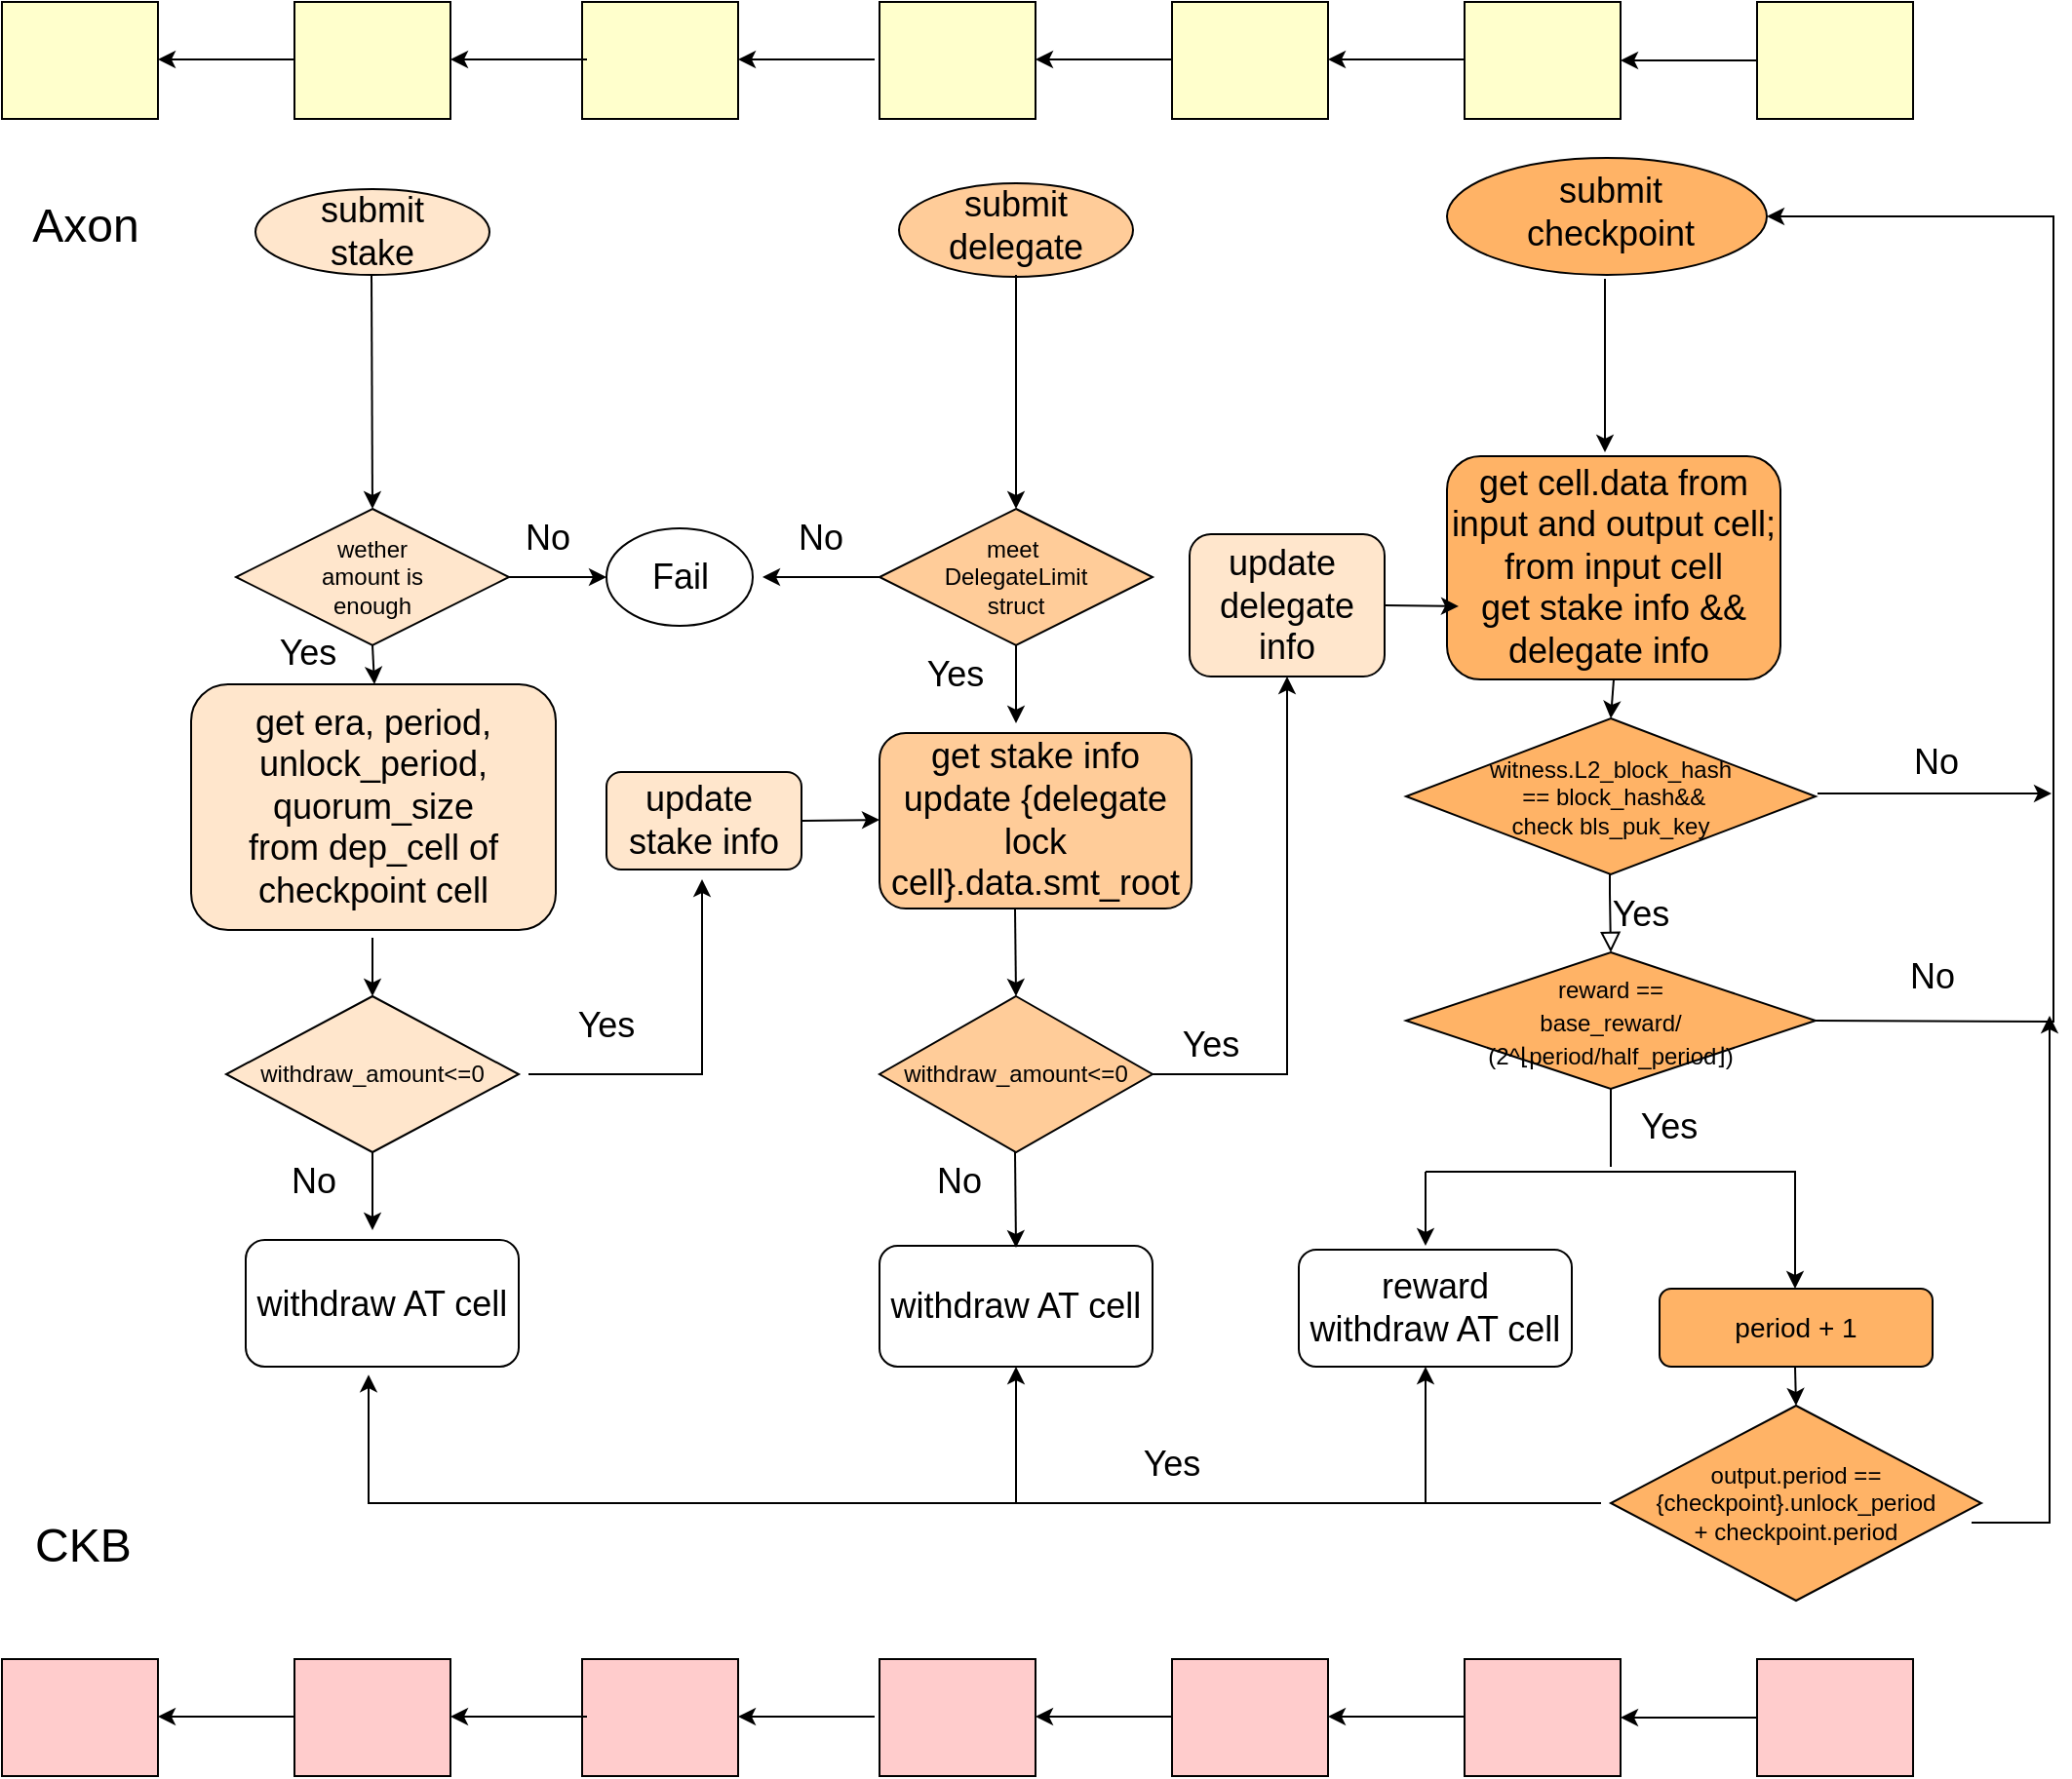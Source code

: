<mxfile version="20.8.14" type="github">
  <diagram id="C5RBs43oDa-KdzZeNtuy" name="Page-1">
    <mxGraphModel dx="1498" dy="956" grid="1" gridSize="10" guides="0" tooltips="1" connect="1" arrows="1" fold="1" page="0" pageScale="1" pageWidth="827" pageHeight="1169" math="0" shadow="0">
      <root>
        <mxCell id="WIyWlLk6GJQsqaUBKTNV-0" />
        <mxCell id="WIyWlLk6GJQsqaUBKTNV-1" parent="WIyWlLk6GJQsqaUBKTNV-0" />
        <mxCell id="JFZDc9M5QBFUGFOhNHaX-1" value="" style="ellipse;whiteSpace=wrap;html=1;fillColor=#FFB366;" parent="WIyWlLk6GJQsqaUBKTNV-1" vertex="1">
          <mxGeometry x="501" y="-100" width="164" height="60" as="geometry" />
        </mxCell>
        <mxCell id="JFZDc9M5QBFUGFOhNHaX-2" value="&lt;font style=&quot;font-size: 18px;&quot;&gt;submit&lt;br&gt;checkpoint&lt;/font&gt;" style="text;strokeColor=none;align=center;fillColor=none;html=1;verticalAlign=middle;whiteSpace=wrap;rounded=0;" parent="WIyWlLk6GJQsqaUBKTNV-1" vertex="1">
          <mxGeometry x="530" y="-100" width="110" height="56" as="geometry" />
        </mxCell>
        <mxCell id="JFZDc9M5QBFUGFOhNHaX-8" value="" style="rhombus;whiteSpace=wrap;html=1;fillColor=#FFB366;" parent="WIyWlLk6GJQsqaUBKTNV-1" vertex="1">
          <mxGeometry x="480" y="187.5" width="210" height="80" as="geometry" />
        </mxCell>
        <mxCell id="JFZDc9M5QBFUGFOhNHaX-7" value="witness.L2_block_hash&lt;br&gt;&amp;nbsp;==&amp;nbsp;block_hash&amp;amp;&amp;amp;&lt;br&gt;check&amp;nbsp;bls_puk_key" style="text;strokeColor=none;align=center;fillColor=none;html=1;verticalAlign=middle;whiteSpace=wrap;rounded=0;" parent="WIyWlLk6GJQsqaUBKTNV-1" vertex="1">
          <mxGeometry x="500" y="187.5" width="170" height="80" as="geometry" />
        </mxCell>
        <mxCell id="JFZDc9M5QBFUGFOhNHaX-15" value="" style="rhombus;whiteSpace=wrap;html=1;fontSize=14;fillColor=#FFB366;" parent="WIyWlLk6GJQsqaUBKTNV-1" vertex="1">
          <mxGeometry x="480" y="307.5" width="210" height="70" as="geometry" />
        </mxCell>
        <mxCell id="JFZDc9M5QBFUGFOhNHaX-16" value="&lt;font style=&quot;font-size: 12px;&quot;&gt;reward == base_reward/ (2^⌊period/half_period⌋)&lt;/font&gt;" style="text;strokeColor=none;align=center;fillColor=none;html=1;verticalAlign=middle;whiteSpace=wrap;rounded=0;fontSize=14;" parent="WIyWlLk6GJQsqaUBKTNV-1" vertex="1">
          <mxGeometry x="555" y="327.5" width="60" height="30" as="geometry" />
        </mxCell>
        <mxCell id="JFZDc9M5QBFUGFOhNHaX-29" value="&lt;font style=&quot;font-size: 18px;&quot;&gt;Yes&lt;/font&gt;" style="edgeStyle=orthogonalEdgeStyle;rounded=0;html=1;jettySize=auto;orthogonalLoop=1;fontSize=11;endArrow=block;endFill=0;endSize=8;strokeWidth=1;shadow=0;labelBackgroundColor=none;" parent="WIyWlLk6GJQsqaUBKTNV-1" edge="1">
          <mxGeometry x="0.013" y="15" relative="1" as="geometry">
            <mxPoint as="offset" />
            <mxPoint x="584.5" y="267.5" as="sourcePoint" />
            <mxPoint x="585" y="307.5" as="targetPoint" />
            <Array as="points">
              <mxPoint x="585" y="277.5" />
              <mxPoint x="585" y="277.5" />
            </Array>
          </mxGeometry>
        </mxCell>
        <mxCell id="JFZDc9M5QBFUGFOhNHaX-38" value="" style="ellipse;whiteSpace=wrap;html=1;rounded=0;fontFamily=Helvetica;fontSize=12;fontColor=default;fillColor=#FFE6CC;gradientColor=none;" parent="WIyWlLk6GJQsqaUBKTNV-1" vertex="1">
          <mxGeometry x="-110" y="-84" width="120" height="44" as="geometry" />
        </mxCell>
        <mxCell id="JFZDc9M5QBFUGFOhNHaX-39" value="&lt;font style=&quot;font-size: 18px;&quot;&gt;submit&lt;br&gt;stake&lt;/font&gt;" style="text;strokeColor=none;align=center;fillColor=none;html=1;verticalAlign=middle;whiteSpace=wrap;rounded=0;fontSize=12;fontFamily=Helvetica;fontColor=default;" parent="WIyWlLk6GJQsqaUBKTNV-1" vertex="1">
          <mxGeometry x="-80" y="-80" width="60" height="35" as="geometry" />
        </mxCell>
        <mxCell id="JFZDc9M5QBFUGFOhNHaX-41" value="&lt;font style=&quot;&quot;&gt;&lt;font style=&quot;font-size: 18px;&quot;&gt;&lt;font style=&quot;&quot;&gt;get cell.data from&lt;br&gt;input and output cell;&lt;br&gt;&lt;/font&gt;from input cell&lt;br&gt;get stake info &amp;amp;&amp;amp;&lt;br&gt;delegate info&amp;nbsp;&lt;/font&gt;&lt;br&gt;&lt;/font&gt;" style="rounded=1;whiteSpace=wrap;html=1;fontSize=12;glass=0;strokeWidth=1;shadow=0;fillColor=#FFB366;" parent="WIyWlLk6GJQsqaUBKTNV-1" vertex="1">
          <mxGeometry x="501" y="53" width="171" height="114.5" as="geometry" />
        </mxCell>
        <mxCell id="JFZDc9M5QBFUGFOhNHaX-43" value="" style="endArrow=classic;html=1;rounded=0;fontSize=12;" parent="WIyWlLk6GJQsqaUBKTNV-1" edge="1">
          <mxGeometry width="50" height="50" relative="1" as="geometry">
            <mxPoint x="582" y="-38" as="sourcePoint" />
            <mxPoint x="582" y="51" as="targetPoint" />
          </mxGeometry>
        </mxCell>
        <mxCell id="JFZDc9M5QBFUGFOhNHaX-45" value="" style="ellipse;whiteSpace=wrap;html=1;rounded=0;fontFamily=Helvetica;fontSize=12;fontColor=default;fillColor=#FFCC99;gradientColor=none;" parent="WIyWlLk6GJQsqaUBKTNV-1" vertex="1">
          <mxGeometry x="220" y="-87" width="120" height="48" as="geometry" />
        </mxCell>
        <mxCell id="JFZDc9M5QBFUGFOhNHaX-46" value="&lt;font style=&quot;font-size: 18px;&quot;&gt;submit&lt;br&gt;delegate&lt;/font&gt;" style="text;strokeColor=none;align=center;fillColor=none;html=1;verticalAlign=middle;whiteSpace=wrap;rounded=0;fontSize=12;fontFamily=Helvetica;fontColor=default;" parent="WIyWlLk6GJQsqaUBKTNV-1" vertex="1">
          <mxGeometry x="250" y="-82.5" width="60" height="35" as="geometry" />
        </mxCell>
        <mxCell id="JFZDc9M5QBFUGFOhNHaX-50" value="&lt;font style=&quot;&quot;&gt;&lt;font style=&quot;font-size: 18px;&quot;&gt;get&amp;nbsp;era, period, unlock_period,&lt;br&gt;quorum_size&lt;br&gt;from dep_cell of&lt;br&gt;checkpoint cell&lt;/font&gt;&lt;br&gt;&lt;/font&gt;" style="rounded=1;whiteSpace=wrap;html=1;fontSize=12;glass=0;strokeWidth=1;shadow=0;fillColor=#FFE6CC;" parent="WIyWlLk6GJQsqaUBKTNV-1" vertex="1">
          <mxGeometry x="-143" y="170" width="187" height="126" as="geometry" />
        </mxCell>
        <mxCell id="JFZDc9M5QBFUGFOhNHaX-51" value="withdraw_amount&amp;lt;=0" style="rhombus;whiteSpace=wrap;html=1;rounded=0;fontFamily=Helvetica;fontSize=12;fontColor=default;fillColor=#FFE6CC;gradientColor=none;" parent="WIyWlLk6GJQsqaUBKTNV-1" vertex="1">
          <mxGeometry x="-125" y="330" width="150" height="80" as="geometry" />
        </mxCell>
        <mxCell id="JFZDc9M5QBFUGFOhNHaX-53" value="&lt;font style=&quot;&quot;&gt;&lt;font style=&quot;font-size: 18px;&quot;&gt;withdraw AT cell&lt;/font&gt;&lt;br&gt;&lt;/font&gt;" style="rounded=1;whiteSpace=wrap;html=1;fontSize=12;glass=0;strokeWidth=1;shadow=0;" parent="WIyWlLk6GJQsqaUBKTNV-1" vertex="1">
          <mxGeometry x="-115" y="455" width="140" height="65" as="geometry" />
        </mxCell>
        <mxCell id="JFZDc9M5QBFUGFOhNHaX-57" value="&lt;font style=&quot;&quot;&gt;&lt;font style=&quot;font-size: 18px;&quot;&gt;update&amp;nbsp;&lt;br&gt;stake info&lt;/font&gt;&lt;br&gt;&lt;/font&gt;" style="rounded=1;whiteSpace=wrap;html=1;fontSize=12;glass=0;strokeWidth=1;shadow=0;fillColor=#FFE6CC;" parent="WIyWlLk6GJQsqaUBKTNV-1" vertex="1">
          <mxGeometry x="70" y="215" width="100" height="50" as="geometry" />
        </mxCell>
        <mxCell id="JFZDc9M5QBFUGFOhNHaX-58" value="&lt;font style=&quot;&quot;&gt;&lt;font style=&quot;font-size: 18px;&quot;&gt;get stake info&lt;br&gt;update {delegate lock cell}.data.smt_root&lt;/font&gt;&lt;br&gt;&lt;/font&gt;" style="rounded=1;whiteSpace=wrap;html=1;fontSize=12;glass=0;strokeWidth=1;shadow=0;fillColor=#FFCC99;" parent="WIyWlLk6GJQsqaUBKTNV-1" vertex="1">
          <mxGeometry x="210" y="195" width="160" height="90" as="geometry" />
        </mxCell>
        <mxCell id="JFZDc9M5QBFUGFOhNHaX-63" value="" style="endArrow=classic;html=1;rounded=0;fontSize=12;" parent="WIyWlLk6GJQsqaUBKTNV-1" edge="1">
          <mxGeometry width="50" height="50" relative="1" as="geometry">
            <mxPoint x="770" y="600" as="sourcePoint" />
            <mxPoint x="810" y="340" as="targetPoint" />
            <Array as="points">
              <mxPoint x="810" y="600" />
            </Array>
          </mxGeometry>
        </mxCell>
        <mxCell id="JFZDc9M5QBFUGFOhNHaX-64" value="" style="endArrow=classic;html=1;rounded=0;fontSize=12;" parent="WIyWlLk6GJQsqaUBKTNV-1" edge="1">
          <mxGeometry width="50" height="50" relative="1" as="geometry">
            <mxPoint x="170" y="240" as="sourcePoint" />
            <mxPoint x="210" y="239.5" as="targetPoint" />
          </mxGeometry>
        </mxCell>
        <mxCell id="JFZDc9M5QBFUGFOhNHaX-66" value="meet&amp;nbsp;&lt;br&gt;DelegateLimit&lt;br&gt;struct" style="rhombus;whiteSpace=wrap;html=1;rounded=0;fontFamily=Helvetica;fontSize=12;fontColor=default;fillColor=#FFCC99;gradientColor=none;" parent="WIyWlLk6GJQsqaUBKTNV-1" vertex="1">
          <mxGeometry x="210" y="80" width="140" height="70" as="geometry" />
        </mxCell>
        <mxCell id="JFZDc9M5QBFUGFOhNHaX-67" value="" style="endArrow=classic;html=1;rounded=0;fontFamily=Helvetica;fontSize=12;fontColor=default;entryX=0.5;entryY=0;entryDx=0;entryDy=0;" parent="WIyWlLk6GJQsqaUBKTNV-1" target="JFZDc9M5QBFUGFOhNHaX-66" edge="1">
          <mxGeometry width="50" height="50" relative="1" as="geometry">
            <mxPoint x="280" y="-40" as="sourcePoint" />
            <mxPoint x="250" y="60" as="targetPoint" />
          </mxGeometry>
        </mxCell>
        <mxCell id="JFZDc9M5QBFUGFOhNHaX-68" value="" style="endArrow=classic;html=1;rounded=0;fontFamily=Helvetica;fontSize=12;fontColor=default;entryX=0.5;entryY=0;entryDx=0;entryDy=0;" parent="WIyWlLk6GJQsqaUBKTNV-1" edge="1">
          <mxGeometry width="50" height="50" relative="1" as="geometry">
            <mxPoint x="-50.5" y="-40" as="sourcePoint" />
            <mxPoint x="-50" y="80" as="targetPoint" />
          </mxGeometry>
        </mxCell>
        <mxCell id="JFZDc9M5QBFUGFOhNHaX-71" value="" style="ellipse;whiteSpace=wrap;html=1;rounded=0;fontFamily=Helvetica;fontSize=12;fontColor=default;fillColor=#FFFFFF;gradientColor=none;" parent="WIyWlLk6GJQsqaUBKTNV-1" vertex="1">
          <mxGeometry x="70" y="90" width="75" height="50" as="geometry" />
        </mxCell>
        <mxCell id="JFZDc9M5QBFUGFOhNHaX-72" value="&lt;font style=&quot;font-size: 18px;&quot;&gt;Fail&lt;/font&gt;" style="text;strokeColor=none;align=center;fillColor=none;html=1;verticalAlign=middle;whiteSpace=wrap;rounded=0;fontSize=12;fontFamily=Helvetica;fontColor=default;" parent="WIyWlLk6GJQsqaUBKTNV-1" vertex="1">
          <mxGeometry x="77.5" y="100" width="60" height="30" as="geometry" />
        </mxCell>
        <mxCell id="JFZDc9M5QBFUGFOhNHaX-76" value="" style="endArrow=classic;html=1;rounded=0;fontSize=12;entryX=0.5;entryY=0;entryDx=0;entryDy=0;" parent="WIyWlLk6GJQsqaUBKTNV-1" edge="1" target="JFZDc9M5QBFUGFOhNHaX-51">
          <mxGeometry width="50" height="50" relative="1" as="geometry">
            <mxPoint x="-50" y="300" as="sourcePoint" />
            <mxPoint x="-50" y="200" as="targetPoint" />
          </mxGeometry>
        </mxCell>
        <mxCell id="JFZDc9M5QBFUGFOhNHaX-77" value="withdraw_amount&amp;lt;=0" style="rhombus;whiteSpace=wrap;html=1;rounded=0;fontFamily=Helvetica;fontSize=12;fontColor=default;fillColor=#FFCC99;gradientColor=none;" parent="WIyWlLk6GJQsqaUBKTNV-1" vertex="1">
          <mxGeometry x="210" y="330" width="140" height="80" as="geometry" />
        </mxCell>
        <mxCell id="JFZDc9M5QBFUGFOhNHaX-78" value="&lt;font style=&quot;font-size: 18px;&quot;&gt;Yes&lt;/font&gt;" style="text;strokeColor=none;align=center;fillColor=none;html=1;verticalAlign=middle;whiteSpace=wrap;rounded=0;fontSize=12;fontFamily=Helvetica;fontColor=default;" parent="WIyWlLk6GJQsqaUBKTNV-1" vertex="1">
          <mxGeometry x="350" y="340" width="60" height="30" as="geometry" />
        </mxCell>
        <mxCell id="JFZDc9M5QBFUGFOhNHaX-79" value="" style="endArrow=classic;html=1;rounded=0;fontSize=12;" parent="WIyWlLk6GJQsqaUBKTNV-1" edge="1">
          <mxGeometry width="50" height="50" relative="1" as="geometry">
            <mxPoint x="279.5" y="285" as="sourcePoint" />
            <mxPoint x="280" y="330" as="targetPoint" />
          </mxGeometry>
        </mxCell>
        <mxCell id="JFZDc9M5QBFUGFOhNHaX-81" value="&lt;font style=&quot;&quot;&gt;&lt;font style=&quot;font-size: 18px;&quot;&gt;withdraw AT cell&lt;/font&gt;&lt;br&gt;&lt;/font&gt;" style="rounded=1;whiteSpace=wrap;html=1;fontSize=12;glass=0;strokeWidth=1;shadow=0;" parent="WIyWlLk6GJQsqaUBKTNV-1" vertex="1">
          <mxGeometry x="210" y="458" width="140" height="62" as="geometry" />
        </mxCell>
        <mxCell id="JFZDc9M5QBFUGFOhNHaX-82" value="" style="endArrow=classic;html=1;rounded=0;fontSize=12;entryX=0.5;entryY=1;entryDx=0;entryDy=0;" parent="WIyWlLk6GJQsqaUBKTNV-1" target="JFZDc9M5QBFUGFOhNHaX-81" edge="1">
          <mxGeometry width="50" height="50" relative="1" as="geometry">
            <mxPoint x="280" y="590" as="sourcePoint" />
            <mxPoint x="-290" y="500" as="targetPoint" />
          </mxGeometry>
        </mxCell>
        <mxCell id="JFZDc9M5QBFUGFOhNHaX-83" value="" style="rhombus;whiteSpace=wrap;html=1;rounded=0;fontFamily=Helvetica;fontSize=12;fontColor=default;fillColor=#FFB366;gradientColor=none;" parent="WIyWlLk6GJQsqaUBKTNV-1" vertex="1">
          <mxGeometry x="585" y="540" width="190" height="100" as="geometry" />
        </mxCell>
        <mxCell id="JFZDc9M5QBFUGFOhNHaX-86" value="&lt;font style=&quot;font-size: 18px;&quot;&gt;Yes&lt;/font&gt;" style="text;strokeColor=none;align=center;fillColor=none;html=1;verticalAlign=middle;whiteSpace=wrap;rounded=0;fontSize=12;fontFamily=Helvetica;fontColor=default;" parent="WIyWlLk6GJQsqaUBKTNV-1" vertex="1">
          <mxGeometry x="330" y="555" width="60" height="30" as="geometry" />
        </mxCell>
        <mxCell id="JFZDc9M5QBFUGFOhNHaX-92" value="" style="rounded=0;whiteSpace=wrap;html=1;fontFamily=Helvetica;fontSize=12;fontColor=default;fillColor=#FFFFCC;gradientColor=none;" parent="WIyWlLk6GJQsqaUBKTNV-1" vertex="1">
          <mxGeometry x="-240" y="-180" width="80" height="60" as="geometry" />
        </mxCell>
        <mxCell id="JFZDc9M5QBFUGFOhNHaX-93" value="" style="rounded=0;whiteSpace=wrap;html=1;fontFamily=Helvetica;fontSize=12;fontColor=default;fillColor=#FFFFCC;gradientColor=none;" parent="WIyWlLk6GJQsqaUBKTNV-1" vertex="1">
          <mxGeometry x="-90" y="-180" width="80" height="60" as="geometry" />
        </mxCell>
        <mxCell id="JFZDc9M5QBFUGFOhNHaX-94" value="" style="rounded=0;whiteSpace=wrap;html=1;fontFamily=Helvetica;fontSize=12;fontColor=default;fillColor=#FFFFCC;gradientColor=none;" parent="WIyWlLk6GJQsqaUBKTNV-1" vertex="1">
          <mxGeometry x="57.5" y="-180" width="80" height="60" as="geometry" />
        </mxCell>
        <mxCell id="JFZDc9M5QBFUGFOhNHaX-95" value="" style="rounded=0;whiteSpace=wrap;html=1;fontFamily=Helvetica;fontSize=12;fontColor=default;fillColor=#FFFFCC;gradientColor=none;" parent="WIyWlLk6GJQsqaUBKTNV-1" vertex="1">
          <mxGeometry x="210" y="-180" width="80" height="60" as="geometry" />
        </mxCell>
        <mxCell id="JFZDc9M5QBFUGFOhNHaX-96" value="" style="rounded=0;whiteSpace=wrap;html=1;fontFamily=Helvetica;fontSize=12;fontColor=default;fillColor=#FFFFCC;gradientColor=none;" parent="WIyWlLk6GJQsqaUBKTNV-1" vertex="1">
          <mxGeometry x="360" y="-180" width="80" height="60" as="geometry" />
        </mxCell>
        <mxCell id="JFZDc9M5QBFUGFOhNHaX-97" value="" style="rounded=0;whiteSpace=wrap;html=1;fontFamily=Helvetica;fontSize=12;fontColor=default;fillColor=#FFFFCC;gradientColor=none;" parent="WIyWlLk6GJQsqaUBKTNV-1" vertex="1">
          <mxGeometry x="510" y="-180" width="80" height="60" as="geometry" />
        </mxCell>
        <mxCell id="JFZDc9M5QBFUGFOhNHaX-98" value="" style="rounded=0;whiteSpace=wrap;html=1;fontFamily=Helvetica;fontSize=12;fontColor=default;fillColor=#FFFFCC;gradientColor=none;" parent="WIyWlLk6GJQsqaUBKTNV-1" vertex="1">
          <mxGeometry x="660" y="-180" width="80" height="60" as="geometry" />
        </mxCell>
        <mxCell id="JFZDc9M5QBFUGFOhNHaX-101" value="" style="endArrow=classic;html=1;rounded=0;fontFamily=Helvetica;fontSize=12;fontColor=default;" parent="WIyWlLk6GJQsqaUBKTNV-1" edge="1">
          <mxGeometry width="50" height="50" relative="1" as="geometry">
            <mxPoint x="-90" y="-150.5" as="sourcePoint" />
            <mxPoint x="-160" y="-150.5" as="targetPoint" />
          </mxGeometry>
        </mxCell>
        <mxCell id="JFZDc9M5QBFUGFOhNHaX-102" value="" style="endArrow=classic;html=1;rounded=0;fontFamily=Helvetica;fontSize=12;fontColor=default;" parent="WIyWlLk6GJQsqaUBKTNV-1" edge="1">
          <mxGeometry width="50" height="50" relative="1" as="geometry">
            <mxPoint x="60" y="-150.5" as="sourcePoint" />
            <mxPoint x="-10" y="-150.5" as="targetPoint" />
          </mxGeometry>
        </mxCell>
        <mxCell id="JFZDc9M5QBFUGFOhNHaX-103" value="" style="endArrow=classic;html=1;rounded=0;fontFamily=Helvetica;fontSize=12;fontColor=default;" parent="WIyWlLk6GJQsqaUBKTNV-1" edge="1">
          <mxGeometry width="50" height="50" relative="1" as="geometry">
            <mxPoint x="207.5" y="-150.5" as="sourcePoint" />
            <mxPoint x="137.5" y="-150.5" as="targetPoint" />
          </mxGeometry>
        </mxCell>
        <mxCell id="JFZDc9M5QBFUGFOhNHaX-104" value="" style="endArrow=classic;html=1;rounded=0;fontFamily=Helvetica;fontSize=12;fontColor=default;" parent="WIyWlLk6GJQsqaUBKTNV-1" edge="1">
          <mxGeometry width="50" height="50" relative="1" as="geometry">
            <mxPoint x="360" y="-150.5" as="sourcePoint" />
            <mxPoint x="290" y="-150.5" as="targetPoint" />
          </mxGeometry>
        </mxCell>
        <mxCell id="JFZDc9M5QBFUGFOhNHaX-105" value="" style="endArrow=classic;html=1;rounded=0;fontFamily=Helvetica;fontSize=12;fontColor=default;" parent="WIyWlLk6GJQsqaUBKTNV-1" edge="1">
          <mxGeometry width="50" height="50" relative="1" as="geometry">
            <mxPoint x="510" y="-150.5" as="sourcePoint" />
            <mxPoint x="440" y="-150.5" as="targetPoint" />
          </mxGeometry>
        </mxCell>
        <mxCell id="JFZDc9M5QBFUGFOhNHaX-106" value="" style="endArrow=classic;html=1;rounded=0;fontFamily=Helvetica;fontSize=12;fontColor=default;" parent="WIyWlLk6GJQsqaUBKTNV-1" edge="1">
          <mxGeometry width="50" height="50" relative="1" as="geometry">
            <mxPoint x="660" y="-150" as="sourcePoint" />
            <mxPoint x="590" y="-150" as="targetPoint" />
          </mxGeometry>
        </mxCell>
        <mxCell id="JFZDc9M5QBFUGFOhNHaX-107" value="&lt;font style=&quot;font-size: 24px;&quot;&gt;Axon&lt;/font&gt;" style="text;strokeColor=none;align=center;fillColor=none;html=1;verticalAlign=middle;whiteSpace=wrap;rounded=0;fontSize=12;fontFamily=Helvetica;fontColor=default;" parent="WIyWlLk6GJQsqaUBKTNV-1" vertex="1">
          <mxGeometry x="-227" y="-80" width="60" height="30" as="geometry" />
        </mxCell>
        <mxCell id="JFZDc9M5QBFUGFOhNHaX-109" value="" style="rounded=0;whiteSpace=wrap;html=1;fontFamily=Helvetica;fontSize=12;fontColor=default;fillColor=#FFCCCC;gradientColor=none;" parent="WIyWlLk6GJQsqaUBKTNV-1" vertex="1">
          <mxGeometry x="-240" y="670" width="80" height="60" as="geometry" />
        </mxCell>
        <mxCell id="JFZDc9M5QBFUGFOhNHaX-110" value="" style="rounded=0;whiteSpace=wrap;html=1;fontFamily=Helvetica;fontSize=12;fontColor=default;fillColor=#FFCCCC;gradientColor=none;" parent="WIyWlLk6GJQsqaUBKTNV-1" vertex="1">
          <mxGeometry x="-90" y="670" width="80" height="60" as="geometry" />
        </mxCell>
        <mxCell id="JFZDc9M5QBFUGFOhNHaX-111" value="" style="rounded=0;whiteSpace=wrap;html=1;fontFamily=Helvetica;fontSize=12;fontColor=default;fillColor=#FFCCCC;gradientColor=none;" parent="WIyWlLk6GJQsqaUBKTNV-1" vertex="1">
          <mxGeometry x="57.5" y="670" width="80" height="60" as="geometry" />
        </mxCell>
        <mxCell id="JFZDc9M5QBFUGFOhNHaX-112" value="" style="rounded=0;whiteSpace=wrap;html=1;fontFamily=Helvetica;fontSize=12;fontColor=default;fillColor=#FFCCCC;gradientColor=none;" parent="WIyWlLk6GJQsqaUBKTNV-1" vertex="1">
          <mxGeometry x="210" y="670" width="80" height="60" as="geometry" />
        </mxCell>
        <mxCell id="JFZDc9M5QBFUGFOhNHaX-113" value="" style="rounded=0;whiteSpace=wrap;html=1;fontFamily=Helvetica;fontSize=12;fontColor=default;fillColor=#FFCCCC;gradientColor=none;" parent="WIyWlLk6GJQsqaUBKTNV-1" vertex="1">
          <mxGeometry x="360" y="670" width="80" height="60" as="geometry" />
        </mxCell>
        <mxCell id="JFZDc9M5QBFUGFOhNHaX-114" value="" style="rounded=0;whiteSpace=wrap;html=1;fontFamily=Helvetica;fontSize=12;fontColor=default;fillColor=#FFCCCC;gradientColor=none;" parent="WIyWlLk6GJQsqaUBKTNV-1" vertex="1">
          <mxGeometry x="510" y="670" width="80" height="60" as="geometry" />
        </mxCell>
        <mxCell id="JFZDc9M5QBFUGFOhNHaX-115" value="" style="rounded=0;whiteSpace=wrap;html=1;fontFamily=Helvetica;fontSize=12;fontColor=default;fillColor=#FFCCCC;gradientColor=none;" parent="WIyWlLk6GJQsqaUBKTNV-1" vertex="1">
          <mxGeometry x="660" y="670" width="80" height="60" as="geometry" />
        </mxCell>
        <mxCell id="JFZDc9M5QBFUGFOhNHaX-117" value="" style="endArrow=classic;html=1;rounded=0;fontFamily=Helvetica;fontSize=12;fontColor=default;" parent="WIyWlLk6GJQsqaUBKTNV-1" edge="1">
          <mxGeometry width="50" height="50" relative="1" as="geometry">
            <mxPoint x="-90" y="699.5" as="sourcePoint" />
            <mxPoint x="-160" y="699.5" as="targetPoint" />
          </mxGeometry>
        </mxCell>
        <mxCell id="JFZDc9M5QBFUGFOhNHaX-118" value="" style="endArrow=classic;html=1;rounded=0;fontFamily=Helvetica;fontSize=12;fontColor=default;" parent="WIyWlLk6GJQsqaUBKTNV-1" edge="1">
          <mxGeometry width="50" height="50" relative="1" as="geometry">
            <mxPoint x="60" y="699.5" as="sourcePoint" />
            <mxPoint x="-10" y="699.5" as="targetPoint" />
          </mxGeometry>
        </mxCell>
        <mxCell id="JFZDc9M5QBFUGFOhNHaX-119" value="" style="endArrow=classic;html=1;rounded=0;fontFamily=Helvetica;fontSize=12;fontColor=default;" parent="WIyWlLk6GJQsqaUBKTNV-1" edge="1">
          <mxGeometry width="50" height="50" relative="1" as="geometry">
            <mxPoint x="207.5" y="699.5" as="sourcePoint" />
            <mxPoint x="137.5" y="699.5" as="targetPoint" />
          </mxGeometry>
        </mxCell>
        <mxCell id="JFZDc9M5QBFUGFOhNHaX-120" value="" style="endArrow=classic;html=1;rounded=0;fontFamily=Helvetica;fontSize=12;fontColor=default;" parent="WIyWlLk6GJQsqaUBKTNV-1" edge="1">
          <mxGeometry width="50" height="50" relative="1" as="geometry">
            <mxPoint x="360" y="699.5" as="sourcePoint" />
            <mxPoint x="290" y="699.5" as="targetPoint" />
          </mxGeometry>
        </mxCell>
        <mxCell id="JFZDc9M5QBFUGFOhNHaX-121" value="" style="endArrow=classic;html=1;rounded=0;fontFamily=Helvetica;fontSize=12;fontColor=default;" parent="WIyWlLk6GJQsqaUBKTNV-1" edge="1">
          <mxGeometry width="50" height="50" relative="1" as="geometry">
            <mxPoint x="510" y="699.5" as="sourcePoint" />
            <mxPoint x="440" y="699.5" as="targetPoint" />
          </mxGeometry>
        </mxCell>
        <mxCell id="JFZDc9M5QBFUGFOhNHaX-122" value="" style="endArrow=classic;html=1;rounded=0;fontFamily=Helvetica;fontSize=12;fontColor=default;" parent="WIyWlLk6GJQsqaUBKTNV-1" edge="1">
          <mxGeometry width="50" height="50" relative="1" as="geometry">
            <mxPoint x="660" y="700" as="sourcePoint" />
            <mxPoint x="590" y="700" as="targetPoint" />
          </mxGeometry>
        </mxCell>
        <mxCell id="JFZDc9M5QBFUGFOhNHaX-123" value="CKB&amp;nbsp;" style="text;strokeColor=none;align=center;fillColor=none;html=1;verticalAlign=middle;whiteSpace=wrap;rounded=0;fontSize=24;fontFamily=Helvetica;fontColor=default;" parent="WIyWlLk6GJQsqaUBKTNV-1" vertex="1">
          <mxGeometry x="-225" y="597" width="60" height="30" as="geometry" />
        </mxCell>
        <mxCell id="JFZDc9M5QBFUGFOhNHaX-124" value="&lt;font style=&quot;font-size: 14px;&quot;&gt;period + 1&lt;br&gt;&lt;/font&gt;" style="rounded=1;whiteSpace=wrap;html=1;fontSize=12;glass=0;strokeWidth=1;shadow=0;fillColor=#FFB366;" parent="WIyWlLk6GJQsqaUBKTNV-1" vertex="1">
          <mxGeometry x="610" y="480" width="140" height="40" as="geometry" />
        </mxCell>
        <mxCell id="JFZDc9M5QBFUGFOhNHaX-125" value="&lt;font style=&quot;&quot;&gt;&lt;font style=&quot;font-size: 18px;&quot;&gt;reward&lt;br&gt;withdraw AT cell&lt;/font&gt;&lt;br&gt;&lt;/font&gt;" style="rounded=1;whiteSpace=wrap;html=1;fontSize=12;glass=0;strokeWidth=1;shadow=0;" parent="WIyWlLk6GJQsqaUBKTNV-1" vertex="1">
          <mxGeometry x="425" y="460" width="140" height="60" as="geometry" />
        </mxCell>
        <mxCell id="JFZDc9M5QBFUGFOhNHaX-126" value="" style="endArrow=classic;html=1;rounded=0;fontSize=12;" parent="WIyWlLk6GJQsqaUBKTNV-1" edge="1">
          <mxGeometry width="50" height="50" relative="1" as="geometry">
            <mxPoint x="490" y="590" as="sourcePoint" />
            <mxPoint x="490" y="520" as="targetPoint" />
          </mxGeometry>
        </mxCell>
        <mxCell id="JFZDc9M5QBFUGFOhNHaX-127" value="" style="endArrow=classic;html=1;rounded=0;fontSize=12;entryX=0.45;entryY=1.063;entryDx=0;entryDy=0;entryPerimeter=0;" parent="WIyWlLk6GJQsqaUBKTNV-1" target="JFZDc9M5QBFUGFOhNHaX-53" edge="1">
          <mxGeometry width="50" height="50" relative="1" as="geometry">
            <mxPoint x="580" y="590" as="sourcePoint" />
            <mxPoint x="-50" y="590" as="targetPoint" />
            <Array as="points">
              <mxPoint x="-52" y="590" />
            </Array>
          </mxGeometry>
        </mxCell>
        <mxCell id="JFZDc9M5QBFUGFOhNHaX-129" value="" style="endArrow=classic;html=1;rounded=0;fontSize=12;" parent="WIyWlLk6GJQsqaUBKTNV-1" edge="1">
          <mxGeometry width="50" height="50" relative="1" as="geometry">
            <mxPoint x="279.5" y="410" as="sourcePoint" />
            <mxPoint x="280" y="459" as="targetPoint" />
          </mxGeometry>
        </mxCell>
        <mxCell id="JFZDc9M5QBFUGFOhNHaX-85" value="output.period == {checkpoint}.unlock_period + checkpoint.period" style="text;strokeColor=none;align=center;fillColor=none;html=1;verticalAlign=middle;whiteSpace=wrap;rounded=0;fontSize=12;fontFamily=Helvetica;fontColor=default;" parent="WIyWlLk6GJQsqaUBKTNV-1" vertex="1">
          <mxGeometry x="650" y="575" width="60" height="30" as="geometry" />
        </mxCell>
        <mxCell id="JFZDc9M5QBFUGFOhNHaX-132" value="" style="endArrow=none;html=1;rounded=0;fontFamily=Helvetica;fontSize=24;fontColor=default;" parent="WIyWlLk6GJQsqaUBKTNV-1" edge="1">
          <mxGeometry width="50" height="50" relative="1" as="geometry">
            <mxPoint x="585" y="417.5" as="sourcePoint" />
            <mxPoint x="585" y="377.5" as="targetPoint" />
          </mxGeometry>
        </mxCell>
        <mxCell id="JFZDc9M5QBFUGFOhNHaX-133" value="" style="endArrow=none;html=1;rounded=0;fontFamily=Helvetica;fontSize=24;fontColor=default;" parent="WIyWlLk6GJQsqaUBKTNV-1" edge="1">
          <mxGeometry width="50" height="50" relative="1" as="geometry">
            <mxPoint x="680" y="420" as="sourcePoint" />
            <mxPoint x="490" y="420" as="targetPoint" />
          </mxGeometry>
        </mxCell>
        <mxCell id="JFZDc9M5QBFUGFOhNHaX-136" value="" style="endArrow=classic;html=1;rounded=0;fontSize=12;" parent="WIyWlLk6GJQsqaUBKTNV-1" edge="1">
          <mxGeometry width="50" height="50" relative="1" as="geometry">
            <mxPoint x="490" y="420" as="sourcePoint" />
            <mxPoint x="490" y="458" as="targetPoint" />
          </mxGeometry>
        </mxCell>
        <mxCell id="JFZDc9M5QBFUGFOhNHaX-137" value="" style="endArrow=classic;html=1;rounded=0;fontSize=12;" parent="WIyWlLk6GJQsqaUBKTNV-1" edge="1">
          <mxGeometry width="50" height="50" relative="1" as="geometry">
            <mxPoint x="679.5" y="420" as="sourcePoint" />
            <mxPoint x="679.5" y="480" as="targetPoint" />
          </mxGeometry>
        </mxCell>
        <mxCell id="JFZDc9M5QBFUGFOhNHaX-138" value="" style="endArrow=classic;html=1;rounded=0;fontSize=12;" parent="WIyWlLk6GJQsqaUBKTNV-1" edge="1">
          <mxGeometry width="50" height="50" relative="1" as="geometry">
            <mxPoint x="679.5" y="520" as="sourcePoint" />
            <mxPoint x="680" y="540" as="targetPoint" />
          </mxGeometry>
        </mxCell>
        <mxCell id="JFZDc9M5QBFUGFOhNHaX-139" value="&lt;font style=&quot;font-size: 18px;&quot;&gt;Yes&lt;/font&gt;" style="text;strokeColor=none;align=center;fillColor=none;html=1;verticalAlign=middle;whiteSpace=wrap;rounded=0;fontSize=24;fontFamily=Helvetica;fontColor=default;" parent="WIyWlLk6GJQsqaUBKTNV-1" vertex="1">
          <mxGeometry x="585" y="380" width="60" height="30" as="geometry" />
        </mxCell>
        <mxCell id="JFZDc9M5QBFUGFOhNHaX-140" value="" style="endArrow=classic;html=1;rounded=0;fontFamily=Helvetica;fontSize=18;fontColor=default;exitX=1;exitY=0.5;exitDx=0;exitDy=0;entryX=1;entryY=0.5;entryDx=0;entryDy=0;" parent="WIyWlLk6GJQsqaUBKTNV-1" source="JFZDc9M5QBFUGFOhNHaX-15" target="JFZDc9M5QBFUGFOhNHaX-1" edge="1">
          <mxGeometry width="50" height="50" relative="1" as="geometry">
            <mxPoint x="865" y="-17" as="sourcePoint" />
            <mxPoint x="915" y="-67" as="targetPoint" />
            <Array as="points">
              <mxPoint x="812" y="343" />
              <mxPoint x="812" y="-70" />
            </Array>
          </mxGeometry>
        </mxCell>
        <mxCell id="JFZDc9M5QBFUGFOhNHaX-141" value="No" style="text;strokeColor=none;align=center;fillColor=none;html=1;verticalAlign=middle;whiteSpace=wrap;rounded=0;fontSize=18;fontFamily=Helvetica;fontColor=default;" parent="WIyWlLk6GJQsqaUBKTNV-1" vertex="1">
          <mxGeometry x="720" y="305" width="60" height="30" as="geometry" />
        </mxCell>
        <mxCell id="JFZDc9M5QBFUGFOhNHaX-142" value="" style="endArrow=classic;html=1;rounded=0;fontFamily=Helvetica;fontSize=18;fontColor=default;" parent="WIyWlLk6GJQsqaUBKTNV-1" edge="1">
          <mxGeometry width="50" height="50" relative="1" as="geometry">
            <mxPoint x="691" y="226" as="sourcePoint" />
            <mxPoint x="811" y="226" as="targetPoint" />
          </mxGeometry>
        </mxCell>
        <mxCell id="JFZDc9M5QBFUGFOhNHaX-143" value="No" style="text;strokeColor=none;align=center;fillColor=none;html=1;verticalAlign=middle;whiteSpace=wrap;rounded=0;fontSize=18;fontFamily=Helvetica;fontColor=default;" parent="WIyWlLk6GJQsqaUBKTNV-1" vertex="1">
          <mxGeometry x="722" y="195" width="60" height="30" as="geometry" />
        </mxCell>
        <mxCell id="JFZDc9M5QBFUGFOhNHaX-144" value="No" style="text;strokeColor=none;align=center;fillColor=none;html=1;verticalAlign=middle;whiteSpace=wrap;rounded=0;fontSize=18;fontFamily=Helvetica;fontColor=default;" parent="WIyWlLk6GJQsqaUBKTNV-1" vertex="1">
          <mxGeometry x="221" y="410" width="60" height="30" as="geometry" />
        </mxCell>
        <mxCell id="JFZDc9M5QBFUGFOhNHaX-145" value="" style="endArrow=classic;html=1;rounded=0;fontFamily=Helvetica;fontSize=18;fontColor=default;exitX=0;exitY=1;exitDx=0;exitDy=0;" parent="WIyWlLk6GJQsqaUBKTNV-1" source="JFZDc9M5QBFUGFOhNHaX-78" edge="1">
          <mxGeometry width="50" height="50" relative="1" as="geometry">
            <mxPoint x="409" y="286" as="sourcePoint" />
            <mxPoint x="419" y="166" as="targetPoint" />
            <Array as="points">
              <mxPoint x="419" y="370" />
            </Array>
          </mxGeometry>
        </mxCell>
        <mxCell id="JFZDc9M5QBFUGFOhNHaX-146" value="&lt;font style=&quot;&quot;&gt;&lt;font style=&quot;font-size: 18px;&quot;&gt;update&amp;nbsp;&lt;br&gt;delegate info&lt;/font&gt;&lt;br&gt;&lt;/font&gt;" style="rounded=1;whiteSpace=wrap;html=1;fontSize=12;glass=0;strokeWidth=1;shadow=0;fillColor=#FFE6CC;" parent="WIyWlLk6GJQsqaUBKTNV-1" vertex="1">
          <mxGeometry x="369" y="93" width="100" height="73" as="geometry" />
        </mxCell>
        <mxCell id="JFZDc9M5QBFUGFOhNHaX-147" value="" style="endArrow=classic;html=1;rounded=0;fontFamily=Helvetica;fontSize=18;fontColor=default;exitX=1;exitY=0.5;exitDx=0;exitDy=0;" parent="WIyWlLk6GJQsqaUBKTNV-1" source="JFZDc9M5QBFUGFOhNHaX-146" edge="1">
          <mxGeometry width="50" height="50" relative="1" as="geometry">
            <mxPoint x="409" y="266" as="sourcePoint" />
            <mxPoint x="507" y="130" as="targetPoint" />
          </mxGeometry>
        </mxCell>
        <mxCell id="JFZDc9M5QBFUGFOhNHaX-148" value="" style="endArrow=classic;html=1;rounded=0;fontFamily=Helvetica;fontSize=18;fontColor=default;exitX=0.5;exitY=1;exitDx=0;exitDy=0;entryX=0.5;entryY=0;entryDx=0;entryDy=0;" parent="WIyWlLk6GJQsqaUBKTNV-1" source="JFZDc9M5QBFUGFOhNHaX-41" target="JFZDc9M5QBFUGFOhNHaX-7" edge="1">
          <mxGeometry width="50" height="50" relative="1" as="geometry">
            <mxPoint x="921" y="80" as="sourcePoint" />
            <mxPoint x="994" y="-79" as="targetPoint" />
          </mxGeometry>
        </mxCell>
        <mxCell id="7z3XC0xwupIhCDAQMcgr-0" value="No" style="text;strokeColor=none;align=center;fillColor=none;html=1;verticalAlign=middle;whiteSpace=wrap;rounded=0;fontSize=18;fontFamily=Helvetica;fontColor=default;" vertex="1" parent="WIyWlLk6GJQsqaUBKTNV-1">
          <mxGeometry x="-110" y="410" width="60" height="30" as="geometry" />
        </mxCell>
        <mxCell id="7z3XC0xwupIhCDAQMcgr-1" value="" style="endArrow=classic;html=1;rounded=0;fontSize=12;" edge="1" parent="WIyWlLk6GJQsqaUBKTNV-1">
          <mxGeometry width="50" height="50" relative="1" as="geometry">
            <mxPoint x="-50" y="410" as="sourcePoint" />
            <mxPoint x="-50" y="450" as="targetPoint" />
          </mxGeometry>
        </mxCell>
        <mxCell id="7z3XC0xwupIhCDAQMcgr-2" value="" style="endArrow=classic;html=1;rounded=0;fontFamily=Helvetica;fontSize=18;fontColor=default;" edge="1" parent="WIyWlLk6GJQsqaUBKTNV-1">
          <mxGeometry width="50" height="50" relative="1" as="geometry">
            <mxPoint x="30" y="370" as="sourcePoint" />
            <mxPoint x="119" y="270" as="targetPoint" />
            <Array as="points">
              <mxPoint x="119" y="370" />
            </Array>
          </mxGeometry>
        </mxCell>
        <mxCell id="7z3XC0xwupIhCDAQMcgr-3" value="&lt;font style=&quot;font-size: 18px;&quot;&gt;Yes&lt;/font&gt;" style="text;strokeColor=none;align=center;fillColor=none;html=1;verticalAlign=middle;whiteSpace=wrap;rounded=0;fontSize=12;fontFamily=Helvetica;fontColor=default;" vertex="1" parent="WIyWlLk6GJQsqaUBKTNV-1">
          <mxGeometry x="40" y="330" width="60" height="30" as="geometry" />
        </mxCell>
        <mxCell id="7z3XC0xwupIhCDAQMcgr-6" value="&lt;font style=&quot;font-size: 18px;&quot;&gt;Yes&lt;/font&gt;" style="text;strokeColor=none;align=center;fillColor=none;html=1;verticalAlign=middle;whiteSpace=wrap;rounded=0;fontSize=12;fontFamily=Helvetica;fontColor=default;" vertex="1" parent="WIyWlLk6GJQsqaUBKTNV-1">
          <mxGeometry x="-113" y="139" width="60" height="30" as="geometry" />
        </mxCell>
        <mxCell id="7z3XC0xwupIhCDAQMcgr-7" value="&lt;font style=&quot;font-size: 18px;&quot;&gt;Yes&lt;/font&gt;" style="text;strokeColor=none;align=center;fillColor=none;html=1;verticalAlign=middle;whiteSpace=wrap;rounded=0;fontSize=12;fontFamily=Helvetica;fontColor=default;" vertex="1" parent="WIyWlLk6GJQsqaUBKTNV-1">
          <mxGeometry x="219" y="150" width="60" height="30" as="geometry" />
        </mxCell>
        <mxCell id="7z3XC0xwupIhCDAQMcgr-8" value="" style="endArrow=classic;html=1;rounded=0;fontSize=12;" edge="1" parent="WIyWlLk6GJQsqaUBKTNV-1">
          <mxGeometry width="50" height="50" relative="1" as="geometry">
            <mxPoint x="-50" y="150" as="sourcePoint" />
            <mxPoint x="-49" y="170" as="targetPoint" />
          </mxGeometry>
        </mxCell>
        <mxCell id="7z3XC0xwupIhCDAQMcgr-9" value="" style="endArrow=classic;html=1;rounded=0;fontSize=12;" edge="1" parent="WIyWlLk6GJQsqaUBKTNV-1">
          <mxGeometry width="50" height="50" relative="1" as="geometry">
            <mxPoint x="280" y="150" as="sourcePoint" />
            <mxPoint x="280" y="190" as="targetPoint" />
          </mxGeometry>
        </mxCell>
        <mxCell id="7z3XC0xwupIhCDAQMcgr-10" value="No" style="text;strokeColor=none;align=center;fillColor=none;html=1;verticalAlign=middle;whiteSpace=wrap;rounded=0;fontSize=18;fontFamily=Helvetica;fontColor=default;" vertex="1" parent="WIyWlLk6GJQsqaUBKTNV-1">
          <mxGeometry x="10" y="80" width="60" height="30" as="geometry" />
        </mxCell>
        <mxCell id="7z3XC0xwupIhCDAQMcgr-11" value="No" style="text;strokeColor=none;align=center;fillColor=none;html=1;verticalAlign=middle;whiteSpace=wrap;rounded=0;fontSize=18;fontFamily=Helvetica;fontColor=default;" vertex="1" parent="WIyWlLk6GJQsqaUBKTNV-1">
          <mxGeometry x="150" y="80" width="60" height="30" as="geometry" />
        </mxCell>
        <mxCell id="7z3XC0xwupIhCDAQMcgr-12" value="" style="endArrow=classic;html=1;rounded=0;fontFamily=Helvetica;fontSize=18;fontColor=default;" edge="1" parent="WIyWlLk6GJQsqaUBKTNV-1">
          <mxGeometry width="50" height="50" relative="1" as="geometry">
            <mxPoint x="20" y="115" as="sourcePoint" />
            <mxPoint x="70" y="115" as="targetPoint" />
          </mxGeometry>
        </mxCell>
        <mxCell id="7z3XC0xwupIhCDAQMcgr-13" value="" style="endArrow=classic;html=1;rounded=0;fontFamily=Helvetica;fontSize=18;fontColor=default;" edge="1" parent="WIyWlLk6GJQsqaUBKTNV-1">
          <mxGeometry width="50" height="50" relative="1" as="geometry">
            <mxPoint x="210" y="115" as="sourcePoint" />
            <mxPoint x="150" y="115" as="targetPoint" />
          </mxGeometry>
        </mxCell>
        <mxCell id="7z3XC0xwupIhCDAQMcgr-14" value="wether&lt;br&gt;amount is &lt;br&gt;enough" style="rhombus;whiteSpace=wrap;html=1;rounded=0;fontFamily=Helvetica;fontSize=12;fontColor=default;fillColor=#FFE6CC;gradientColor=none;" vertex="1" parent="WIyWlLk6GJQsqaUBKTNV-1">
          <mxGeometry x="-120" y="80" width="140" height="70" as="geometry" />
        </mxCell>
      </root>
    </mxGraphModel>
  </diagram>
</mxfile>
